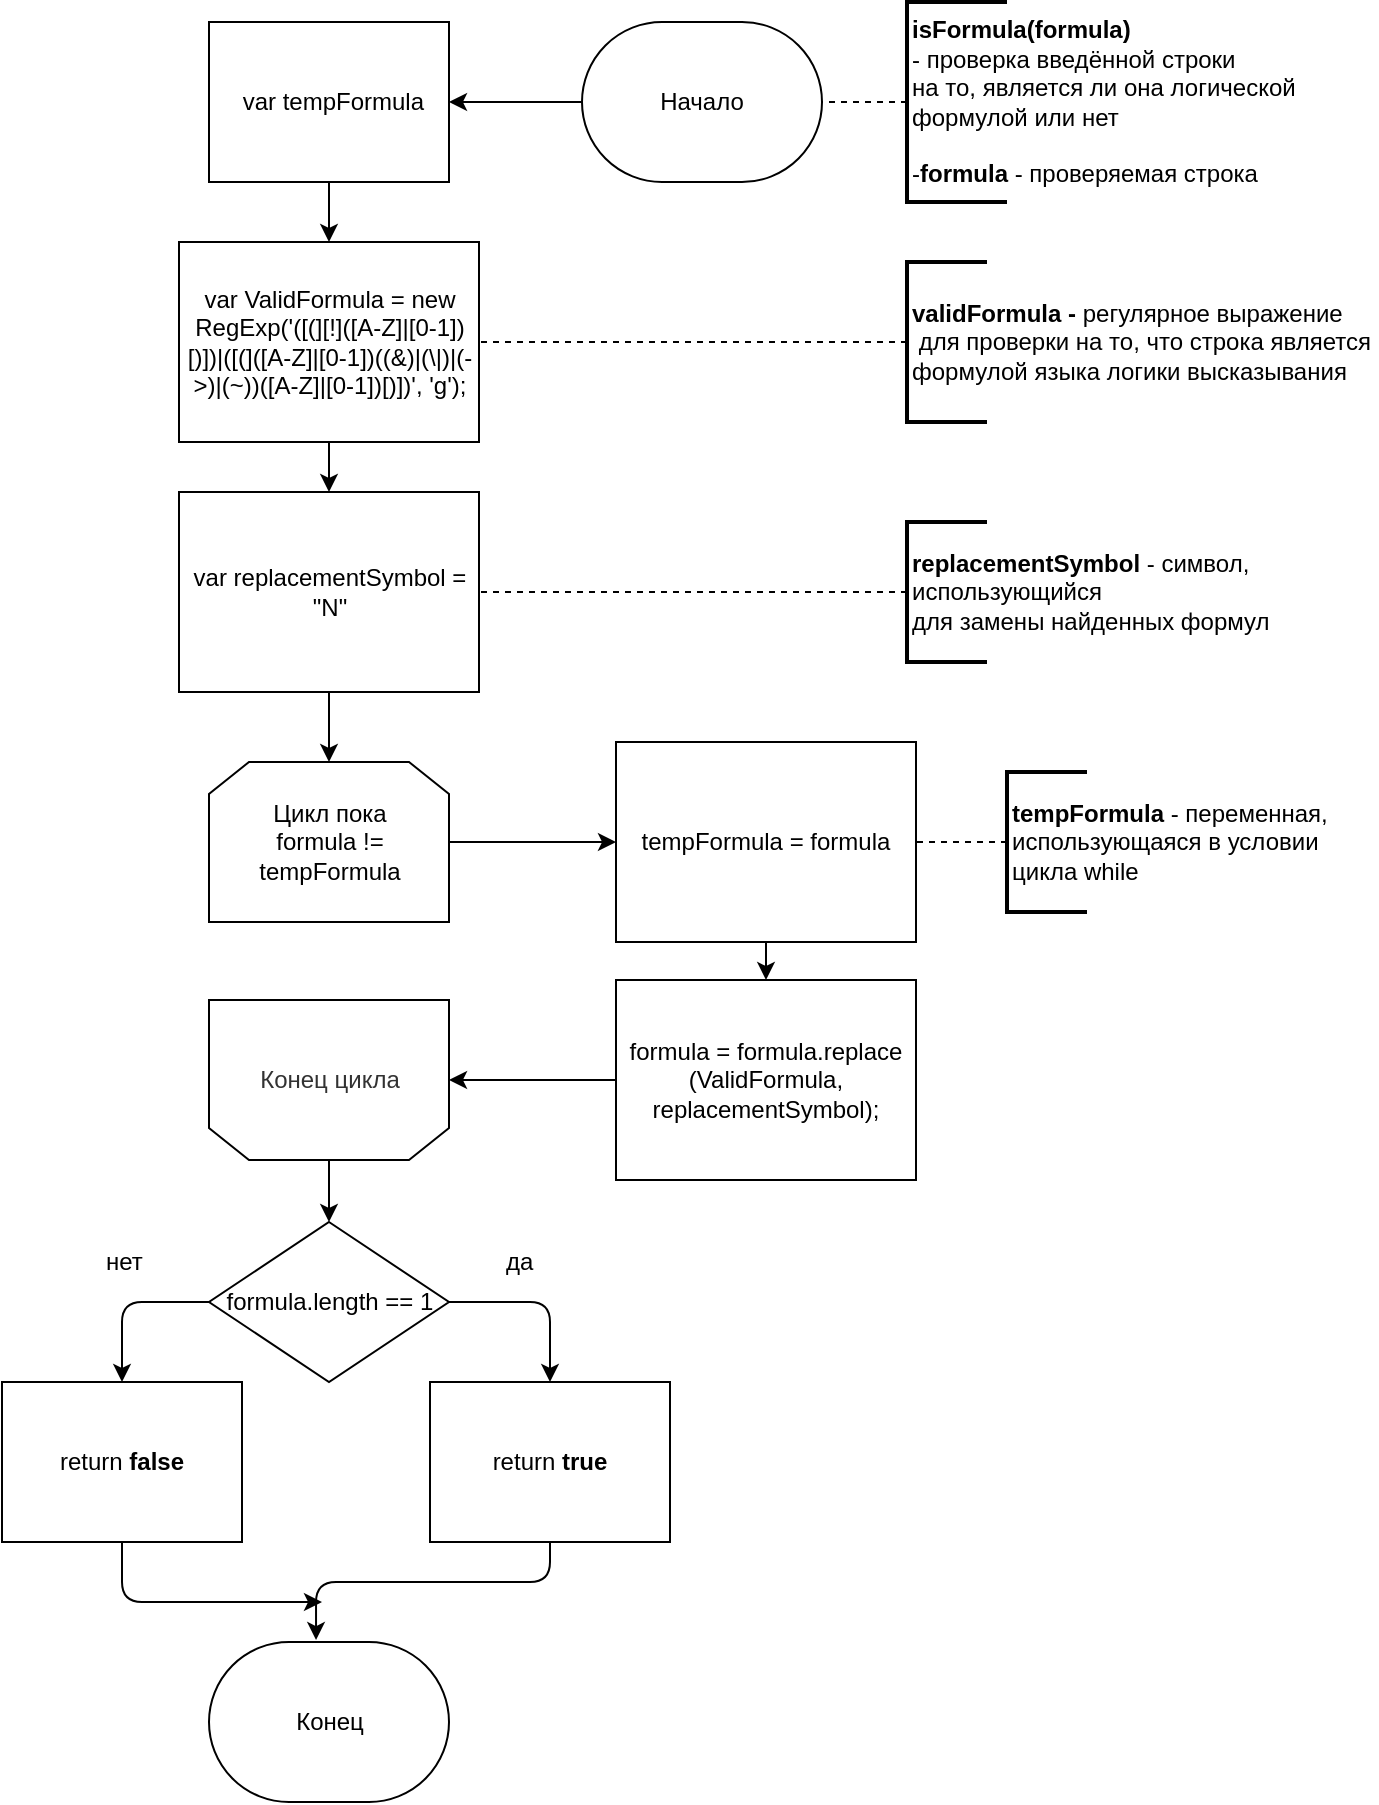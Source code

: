 <mxfile version="13.0.8" type="device"><diagram id="1t7p6Hh3cURHB-4DBX0M" name="Page-1"><mxGraphModel dx="1896" dy="1016" grid="1" gridSize="10" guides="1" tooltips="1" connect="1" arrows="1" fold="1" page="1" pageScale="1" pageWidth="827" pageHeight="1169" math="0" shadow="0"><root><mxCell id="0"/><mxCell id="1" parent="0"/><mxCell id="aUrjmWOojp8BeVGfz8_i-4" value="&amp;nbsp;var tempFormula" style="rounded=0;whiteSpace=wrap;html=1;fillColor=#ffffff;" parent="1" vertex="1"><mxGeometry x="243.5" y="40" width="120" height="80" as="geometry"/></mxCell><mxCell id="wftsDE6Xnce6qw5ayikK-25" value="" style="edgeStyle=orthogonalEdgeStyle;rounded=0;orthogonalLoop=1;jettySize=auto;html=1;endArrow=classic;endFill=1;" parent="1" source="aUrjmWOojp8BeVGfz8_i-21" target="aUrjmWOojp8BeVGfz8_i-23" edge="1"><mxGeometry relative="1" as="geometry"/></mxCell><mxCell id="aUrjmWOojp8BeVGfz8_i-21" value="Цикл пока&lt;br&gt;formula != tempFormula&lt;br&gt;" style="shape=loopLimit;whiteSpace=wrap;html=1;" parent="1" vertex="1"><mxGeometry x="243.5" y="410" width="120" height="80" as="geometry"/></mxCell><mxCell id="wftsDE6Xnce6qw5ayikK-36" value="" style="edgeStyle=orthogonalEdgeStyle;rounded=0;orthogonalLoop=1;jettySize=auto;html=1;endArrow=classic;endFill=1;" parent="1" source="aUrjmWOojp8BeVGfz8_i-22" target="wftsDE6Xnce6qw5ayikK-28" edge="1"><mxGeometry relative="1" as="geometry"/></mxCell><mxCell id="aUrjmWOojp8BeVGfz8_i-22" value="Конец цикла" style="shape=loopLimit;whiteSpace=wrap;html=1;rotation=0;textOpacity=80;direction=east;flipH=0;flipV=1;" parent="1" vertex="1"><mxGeometry x="243.5" y="529" width="120" height="80" as="geometry"/></mxCell><mxCell id="aUrjmWOojp8BeVGfz8_i-23" value="tempFormula = formula" style="rounded=0;whiteSpace=wrap;html=1;" parent="1" vertex="1"><mxGeometry x="447" y="400" width="150" height="100" as="geometry"/></mxCell><mxCell id="aUrjmWOojp8BeVGfz8_i-25" value="formula = formula.replace&lt;br&gt;(ValidFormula, replacementSymbol);" style="rounded=0;whiteSpace=wrap;html=1;" parent="1" vertex="1"><mxGeometry x="447" y="519" width="150" height="100" as="geometry"/></mxCell><mxCell id="wftsDE6Xnce6qw5ayikK-51" value="" style="edgeStyle=orthogonalEdgeStyle;rounded=0;orthogonalLoop=1;jettySize=auto;html=1;endArrow=classic;endFill=1;" parent="1" source="wftsDE6Xnce6qw5ayikK-1" target="aUrjmWOojp8BeVGfz8_i-4" edge="1"><mxGeometry relative="1" as="geometry"/></mxCell><mxCell id="wftsDE6Xnce6qw5ayikK-1" value="Начало&lt;br&gt;" style="whiteSpace=wrap;html=1;rounded=1;arcSize=50;align=center;verticalAlign=middle;container=1;recursiveResize=0;strokeWidth=1;autosize=1;spacing=4;treeFolding=1;" parent="1" vertex="1"><mxGeometry x="430" y="40" width="120" height="80" as="geometry"/></mxCell><mxCell id="wftsDE6Xnce6qw5ayikK-3" style="edgeStyle=orthogonalEdgeStyle;rounded=0;orthogonalLoop=1;jettySize=auto;html=1;endArrow=none;endFill=0;dashed=1;" parent="1" source="wftsDE6Xnce6qw5ayikK-2" target="wftsDE6Xnce6qw5ayikK-1" edge="1"><mxGeometry relative="1" as="geometry"/></mxCell><mxCell id="wftsDE6Xnce6qw5ayikK-2" value="&lt;div style=&quot;text-align: left&quot;&gt;&lt;b&gt;isFormula(formula)&lt;/b&gt;&lt;/div&gt;&lt;div style=&quot;text-align: left&quot;&gt;- проверка введённой строки&amp;nbsp;&lt;/div&gt;&lt;div style=&quot;text-align: left&quot;&gt;на то,&amp;nbsp;&lt;span&gt;является ли она логической&amp;nbsp;&lt;/span&gt;&lt;/div&gt;&lt;div style=&quot;text-align: left&quot;&gt;&lt;span&gt;формулой&amp;nbsp;&lt;/span&gt;&lt;span&gt;или нет&lt;/span&gt;&lt;/div&gt;&lt;div style=&quot;text-align: left&quot;&gt;&lt;span&gt;&lt;br&gt;&lt;/span&gt;&lt;/div&gt;&lt;div style=&quot;text-align: left&quot;&gt;-&lt;b&gt;formula&lt;/b&gt;&amp;nbsp;- проверяемая строка&lt;/div&gt;" style="strokeWidth=2;html=1;shape=mxgraph.flowchart.annotation_1;align=left;pointerEvents=1" parent="1" vertex="1"><mxGeometry x="592.5" y="30" width="50" height="100" as="geometry"/></mxCell><mxCell id="wftsDE6Xnce6qw5ayikK-18" value="" style="edgeStyle=orthogonalEdgeStyle;rounded=0;orthogonalLoop=1;jettySize=auto;html=1;endArrow=classic;endFill=1;" parent="1" source="wftsDE6Xnce6qw5ayikK-10" target="wftsDE6Xnce6qw5ayikK-16" edge="1"><mxGeometry relative="1" as="geometry"/></mxCell><mxCell id="wftsDE6Xnce6qw5ayikK-10" value="var ValidFormula = new RegExp('([(][!]([A-Z]|[0-1])[)])|([(]([A-Z]|[0-1])((&amp;amp;)|(\\|)|(-&amp;gt;)|(~))([A-Z]|[0-1])[)])', 'g');" style="rounded=0;whiteSpace=wrap;html=1;" parent="1" vertex="1"><mxGeometry x="228.5" y="150" width="150" height="100" as="geometry"/></mxCell><mxCell id="wftsDE6Xnce6qw5ayikK-14" style="edgeStyle=orthogonalEdgeStyle;rounded=0;orthogonalLoop=1;jettySize=auto;html=1;entryX=1;entryY=0.5;entryDx=0;entryDy=0;endArrow=none;endFill=0;dashed=1;" parent="1" source="wftsDE6Xnce6qw5ayikK-13" target="wftsDE6Xnce6qw5ayikK-10" edge="1"><mxGeometry relative="1" as="geometry"/></mxCell><mxCell id="wftsDE6Xnce6qw5ayikK-13" value="&lt;div style=&quot;text-align: left&quot;&gt;&lt;b&gt;validFormula -&lt;/b&gt;&amp;nbsp;регулярное выражение&lt;/div&gt;&lt;div style=&quot;text-align: left&quot;&gt;&amp;nbsp;для&amp;nbsp;&lt;span&gt;проверки на то,&amp;nbsp;&lt;/span&gt;&lt;span&gt;что строка является&amp;nbsp;&lt;/span&gt;&lt;/div&gt;&lt;div style=&quot;text-align: left&quot;&gt;&lt;span&gt;формулой языка логики высказывания&lt;/span&gt;&lt;/div&gt;" style="strokeWidth=2;html=1;shape=mxgraph.flowchart.annotation_1;align=left;pointerEvents=1" parent="1" vertex="1"><mxGeometry x="592.5" y="160" width="40" height="80" as="geometry"/></mxCell><mxCell id="wftsDE6Xnce6qw5ayikK-23" value="" style="edgeStyle=orthogonalEdgeStyle;rounded=0;orthogonalLoop=1;jettySize=auto;html=1;endArrow=classic;endFill=1;" parent="1" source="wftsDE6Xnce6qw5ayikK-16" target="aUrjmWOojp8BeVGfz8_i-21" edge="1"><mxGeometry relative="1" as="geometry"/></mxCell><mxCell id="wftsDE6Xnce6qw5ayikK-16" value="var replacementSymbol = &quot;N&quot;" style="rounded=0;whiteSpace=wrap;html=1;" parent="1" vertex="1"><mxGeometry x="228.5" y="275" width="150" height="100" as="geometry"/></mxCell><mxCell id="wftsDE6Xnce6qw5ayikK-21" value="" style="edgeStyle=orthogonalEdgeStyle;rounded=0;orthogonalLoop=1;jettySize=auto;html=1;endArrow=none;endFill=0;dashed=1;" parent="1" source="wftsDE6Xnce6qw5ayikK-19" target="wftsDE6Xnce6qw5ayikK-16" edge="1"><mxGeometry relative="1" as="geometry"/></mxCell><mxCell id="wftsDE6Xnce6qw5ayikK-19" value="&lt;b&gt;replacementSymbol&lt;/b&gt;&amp;nbsp;- символ,&lt;br&gt;использующийся&lt;br&gt;для замены найденных формул&lt;br&gt;" style="strokeWidth=2;html=1;shape=mxgraph.flowchart.annotation_1;align=left;pointerEvents=1" parent="1" vertex="1"><mxGeometry x="592.5" y="290" width="40" height="70" as="geometry"/></mxCell><mxCell id="wftsDE6Xnce6qw5ayikK-28" value="formula.length == 1" style="strokeWidth=1;html=1;shape=mxgraph.flowchart.decision;whiteSpace=wrap;" parent="1" vertex="1"><mxGeometry x="243.5" y="640" width="120" height="80" as="geometry"/></mxCell><mxCell id="wftsDE6Xnce6qw5ayikK-43" value="нет" style="text;html=1;resizable=0;points=[];autosize=1;align=left;verticalAlign=top;spacingTop=-4;" parent="1" vertex="1"><mxGeometry x="190" y="650" width="30" height="20" as="geometry"/></mxCell><mxCell id="wftsDE6Xnce6qw5ayikK-61" value="" style="edgeStyle=orthogonalEdgeStyle;rounded=0;orthogonalLoop=1;jettySize=auto;html=1;endArrow=none;endFill=0;dashed=1;" parent="1" source="wftsDE6Xnce6qw5ayikK-60" target="aUrjmWOojp8BeVGfz8_i-23" edge="1"><mxGeometry relative="1" as="geometry"/></mxCell><mxCell id="wftsDE6Xnce6qw5ayikK-60" value="&lt;b&gt;tempFormula&amp;nbsp;&lt;/b&gt;- переменная,&lt;br&gt;использующаяся в условии&lt;br&gt;цикла while&lt;br&gt;" style="strokeWidth=2;html=1;shape=mxgraph.flowchart.annotation_1;align=left;pointerEvents=1" parent="1" vertex="1"><mxGeometry x="642.5" y="415" width="40" height="70" as="geometry"/></mxCell><mxCell id="wftsDE6Xnce6qw5ayikK-65" value="Конец&lt;br&gt;" style="whiteSpace=wrap;html=1;rounded=1;arcSize=50;align=center;verticalAlign=middle;container=1;recursiveResize=0;strokeWidth=1;autosize=1;spacing=4;treeFolding=1;" parent="1" vertex="1"><mxGeometry x="243.5" y="850" width="120" height="80" as="geometry"/></mxCell><mxCell id="wftsDE6Xnce6qw5ayikK-68" value="return &lt;b&gt;true&lt;/b&gt;" style="rounded=0;whiteSpace=wrap;html=1;strokeWidth=1;" parent="1" vertex="1"><mxGeometry x="354" y="720" width="120" height="80" as="geometry"/></mxCell><mxCell id="wftsDE6Xnce6qw5ayikK-69" value="return &lt;b&gt;false&lt;/b&gt;" style="rounded=0;whiteSpace=wrap;html=1;strokeWidth=1;" parent="1" vertex="1"><mxGeometry x="140" y="720" width="120" height="80" as="geometry"/></mxCell><mxCell id="XlP5Pbarw9RE5tByIQ5L-1" value="" style="endArrow=classic;html=1;entryX=0.5;entryY=0;entryDx=0;entryDy=0;exitX=0.5;exitY=1;exitDx=0;exitDy=0;" edge="1" parent="1" source="aUrjmWOojp8BeVGfz8_i-4" target="wftsDE6Xnce6qw5ayikK-10"><mxGeometry width="50" height="50" relative="1" as="geometry"><mxPoint x="390" y="420" as="sourcePoint"/><mxPoint x="440" y="370" as="targetPoint"/></mxGeometry></mxCell><mxCell id="XlP5Pbarw9RE5tByIQ5L-3" value="" style="endArrow=classic;html=1;entryX=0.5;entryY=0;entryDx=0;entryDy=0;exitX=0.5;exitY=1;exitDx=0;exitDy=0;" edge="1" parent="1" source="aUrjmWOojp8BeVGfz8_i-23" target="aUrjmWOojp8BeVGfz8_i-25"><mxGeometry width="50" height="50" relative="1" as="geometry"><mxPoint x="390" y="680" as="sourcePoint"/><mxPoint x="440" y="630" as="targetPoint"/></mxGeometry></mxCell><mxCell id="XlP5Pbarw9RE5tByIQ5L-4" value="" style="endArrow=classic;html=1;entryX=1;entryY=0.5;entryDx=0;entryDy=0;exitX=0;exitY=0.5;exitDx=0;exitDy=0;" edge="1" parent="1" source="aUrjmWOojp8BeVGfz8_i-25" target="aUrjmWOojp8BeVGfz8_i-22"><mxGeometry width="50" height="50" relative="1" as="geometry"><mxPoint x="390" y="680" as="sourcePoint"/><mxPoint x="440" y="630" as="targetPoint"/></mxGeometry></mxCell><mxCell id="wftsDE6Xnce6qw5ayikK-46" value="да&lt;br&gt;" style="text;html=1;resizable=0;points=[];autosize=1;align=left;verticalAlign=top;spacingTop=-4;" parent="1" vertex="1"><mxGeometry x="390" y="650" width="30" height="20" as="geometry"/></mxCell><mxCell id="XlP5Pbarw9RE5tByIQ5L-10" value="" style="endArrow=classic;html=1;entryX=0.5;entryY=0;entryDx=0;entryDy=0;exitX=0;exitY=0.5;exitDx=0;exitDy=0;exitPerimeter=0;" edge="1" parent="1" source="wftsDE6Xnce6qw5ayikK-28" target="wftsDE6Xnce6qw5ayikK-69"><mxGeometry width="50" height="50" relative="1" as="geometry"><mxPoint x="114" y="635" as="sourcePoint"/><mxPoint x="164" y="585" as="targetPoint"/><Array as="points"><mxPoint x="200" y="680"/></Array></mxGeometry></mxCell><mxCell id="XlP5Pbarw9RE5tByIQ5L-11" value="" style="endArrow=classic;html=1;exitX=1;exitY=0.5;exitDx=0;exitDy=0;exitPerimeter=0;entryX=0.5;entryY=0;entryDx=0;entryDy=0;" edge="1" parent="1" source="wftsDE6Xnce6qw5ayikK-28" target="wftsDE6Xnce6qw5ayikK-68"><mxGeometry width="50" height="50" relative="1" as="geometry"><mxPoint x="390" y="680" as="sourcePoint"/><mxPoint x="440" y="630" as="targetPoint"/><Array as="points"><mxPoint x="414" y="680"/></Array></mxGeometry></mxCell><mxCell id="XlP5Pbarw9RE5tByIQ5L-12" value="" style="edgeStyle=elbowEdgeStyle;elbow=vertical;endArrow=classic;html=1;exitX=0.5;exitY=1;exitDx=0;exitDy=0;entryX=0.446;entryY=-0.012;entryDx=0;entryDy=0;entryPerimeter=0;" edge="1" parent="1" source="wftsDE6Xnce6qw5ayikK-68" target="wftsDE6Xnce6qw5ayikK-65"><mxGeometry width="50" height="50" relative="1" as="geometry"><mxPoint x="390" y="680" as="sourcePoint"/><mxPoint x="440" y="630" as="targetPoint"/><Array as="points"><mxPoint x="304" y="820"/></Array></mxGeometry></mxCell><mxCell id="XlP5Pbarw9RE5tByIQ5L-15" value="" style="endArrow=classic;html=1;exitX=0.5;exitY=1;exitDx=0;exitDy=0;" edge="1" parent="1" source="wftsDE6Xnce6qw5ayikK-69"><mxGeometry width="50" height="50" relative="1" as="geometry"><mxPoint x="390" y="680" as="sourcePoint"/><mxPoint x="300" y="830" as="targetPoint"/><Array as="points"><mxPoint x="200" y="800"/><mxPoint x="200" y="830"/></Array></mxGeometry></mxCell></root></mxGraphModel></diagram></mxfile>